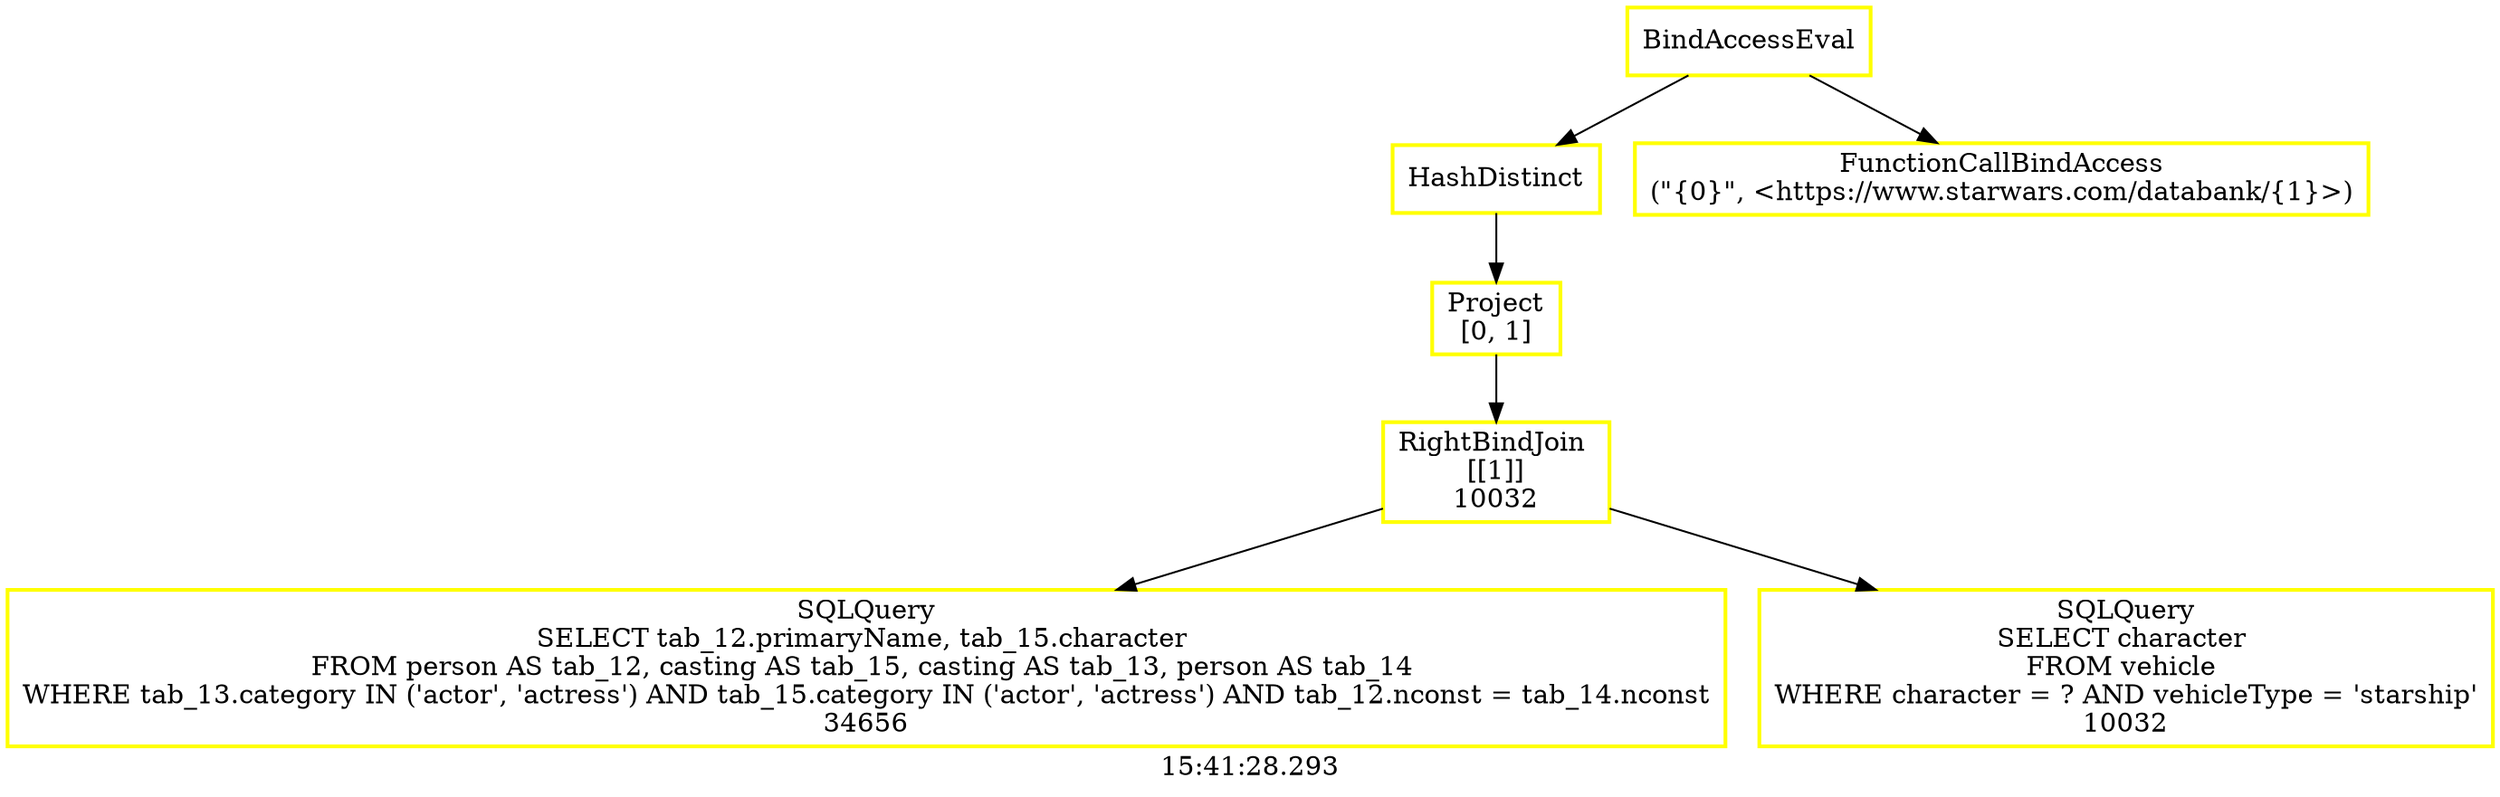 digraph  g{ graph[label = "15:41:28.293"]
node [shape=rectangle, color=black, fontcolor=black, style=bold] edge [color=black] 0 [label="BindAccessEval", color = yellow] ; 
1 [label="HashDistinct", color = yellow] ; 
0 -> 1 ; 
2 [label="Project
[0, 1]", color = yellow] ; 
1 -> 2 ; 
3 [label="RightBindJoin 
[[1]]
10032", color = yellow] ; 
2 -> 3 ; 
4 [label="SQLQuery
SELECT tab_12.primaryName, tab_15.character 
FROM person AS tab_12, casting AS tab_15, casting AS tab_13, person AS tab_14 
WHERE tab_13.category IN ('actor', 'actress') AND tab_15.category IN ('actor', 'actress') AND tab_12.nconst = tab_14.nconst
34656", color = yellow] ; 
3 -> 4 ; 
5 [label="SQLQuery
SELECT character 
FROM vehicle 
WHERE character = ? AND vehicleType = 'starship'
10032", color = yellow] ; 
3 -> 5 ; 
6 [label="FunctionCallBindAccess
(\"{0}\", <https://www.starwars.com/databank/{1}>)", color = yellow] ; 
0 -> 6 ; 
}

